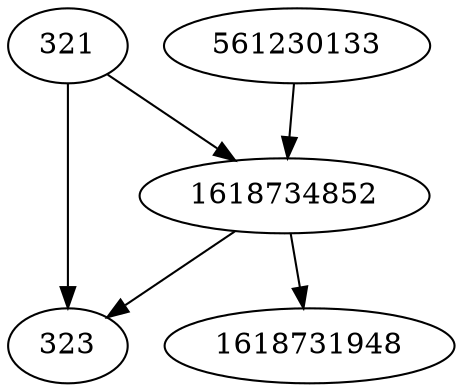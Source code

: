 strict digraph  {
321;
323;
1618734852;
1618731948;
561230133;
321 -> 1618734852;
321 -> 323;
1618734852 -> 323;
1618734852 -> 1618731948;
561230133 -> 1618734852;
}
